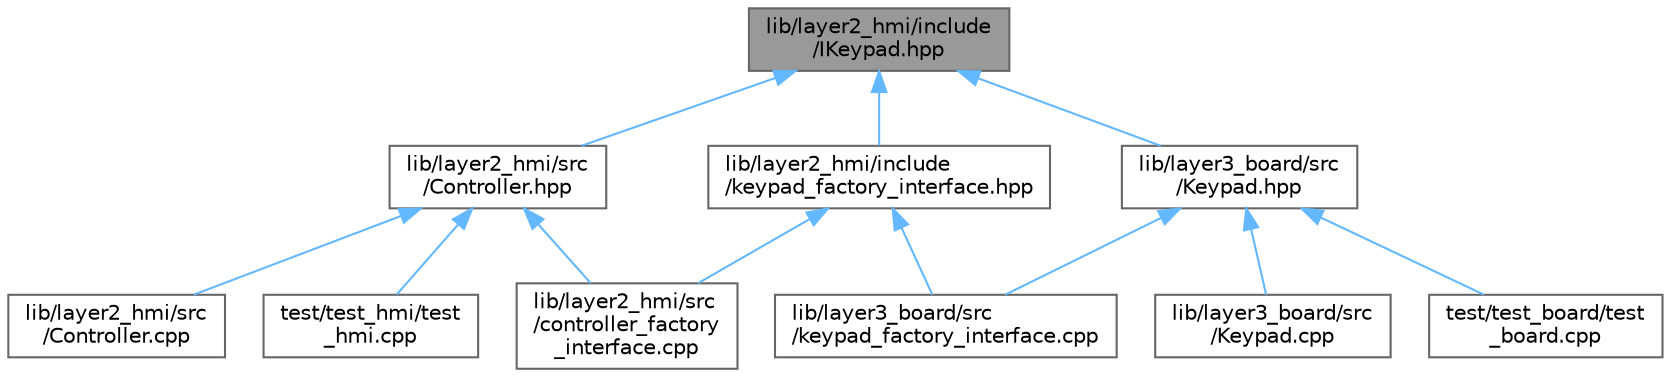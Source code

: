digraph "lib/layer2_hmi/include/IKeypad.hpp"
{
 // LATEX_PDF_SIZE
  bgcolor="transparent";
  edge [fontname=Helvetica,fontsize=10,labelfontname=Helvetica,labelfontsize=10];
  node [fontname=Helvetica,fontsize=10,shape=box,height=0.2,width=0.4];
  Node1 [id="Node000001",label="lib/layer2_hmi/include\l/IKeypad.hpp",height=0.2,width=0.4,color="gray40", fillcolor="grey60", style="filled", fontcolor="black",tooltip=" "];
  Node1 -> Node2 [id="edge1_Node000001_Node000002",dir="back",color="steelblue1",style="solid",tooltip=" "];
  Node2 [id="Node000002",label="lib/layer2_hmi/include\l/keypad_factory_interface.hpp",height=0.2,width=0.4,color="grey40", fillcolor="white", style="filled",URL="$keypad__factory__interface_8hpp.xhtml",tooltip=" "];
  Node2 -> Node3 [id="edge2_Node000002_Node000003",dir="back",color="steelblue1",style="solid",tooltip=" "];
  Node3 [id="Node000003",label="lib/layer2_hmi/src\l/controller_factory\l_interface.cpp",height=0.2,width=0.4,color="grey40", fillcolor="white", style="filled",URL="$controller__factory__interface_8cpp.xhtml",tooltip=" "];
  Node2 -> Node4 [id="edge3_Node000002_Node000004",dir="back",color="steelblue1",style="solid",tooltip=" "];
  Node4 [id="Node000004",label="lib/layer3_board/src\l/keypad_factory_interface.cpp",height=0.2,width=0.4,color="grey40", fillcolor="white", style="filled",URL="$keypad__factory__interface_8cpp.xhtml",tooltip=" "];
  Node1 -> Node5 [id="edge4_Node000001_Node000005",dir="back",color="steelblue1",style="solid",tooltip=" "];
  Node5 [id="Node000005",label="lib/layer2_hmi/src\l/Controller.hpp",height=0.2,width=0.4,color="grey40", fillcolor="white", style="filled",URL="$Controller_8hpp.xhtml",tooltip=" "];
  Node5 -> Node6 [id="edge5_Node000005_Node000006",dir="back",color="steelblue1",style="solid",tooltip=" "];
  Node6 [id="Node000006",label="lib/layer2_hmi/src\l/Controller.cpp",height=0.2,width=0.4,color="grey40", fillcolor="white", style="filled",URL="$Controller_8cpp.xhtml",tooltip=" "];
  Node5 -> Node3 [id="edge6_Node000005_Node000003",dir="back",color="steelblue1",style="solid",tooltip=" "];
  Node5 -> Node7 [id="edge7_Node000005_Node000007",dir="back",color="steelblue1",style="solid",tooltip=" "];
  Node7 [id="Node000007",label="test/test_hmi/test\l_hmi.cpp",height=0.2,width=0.4,color="grey40", fillcolor="white", style="filled",URL="$test__hmi_8cpp.xhtml",tooltip=" "];
  Node1 -> Node8 [id="edge8_Node000001_Node000008",dir="back",color="steelblue1",style="solid",tooltip=" "];
  Node8 [id="Node000008",label="lib/layer3_board/src\l/Keypad.hpp",height=0.2,width=0.4,color="grey40", fillcolor="white", style="filled",URL="$Keypad_8hpp.xhtml",tooltip=" "];
  Node8 -> Node9 [id="edge9_Node000008_Node000009",dir="back",color="steelblue1",style="solid",tooltip=" "];
  Node9 [id="Node000009",label="lib/layer3_board/src\l/Keypad.cpp",height=0.2,width=0.4,color="grey40", fillcolor="white", style="filled",URL="$Keypad_8cpp.xhtml",tooltip=" "];
  Node8 -> Node4 [id="edge10_Node000008_Node000004",dir="back",color="steelblue1",style="solid",tooltip=" "];
  Node8 -> Node10 [id="edge11_Node000008_Node000010",dir="back",color="steelblue1",style="solid",tooltip=" "];
  Node10 [id="Node000010",label="test/test_board/test\l_board.cpp",height=0.2,width=0.4,color="grey40", fillcolor="white", style="filled",URL="$test__board_8cpp.xhtml",tooltip=" "];
}
